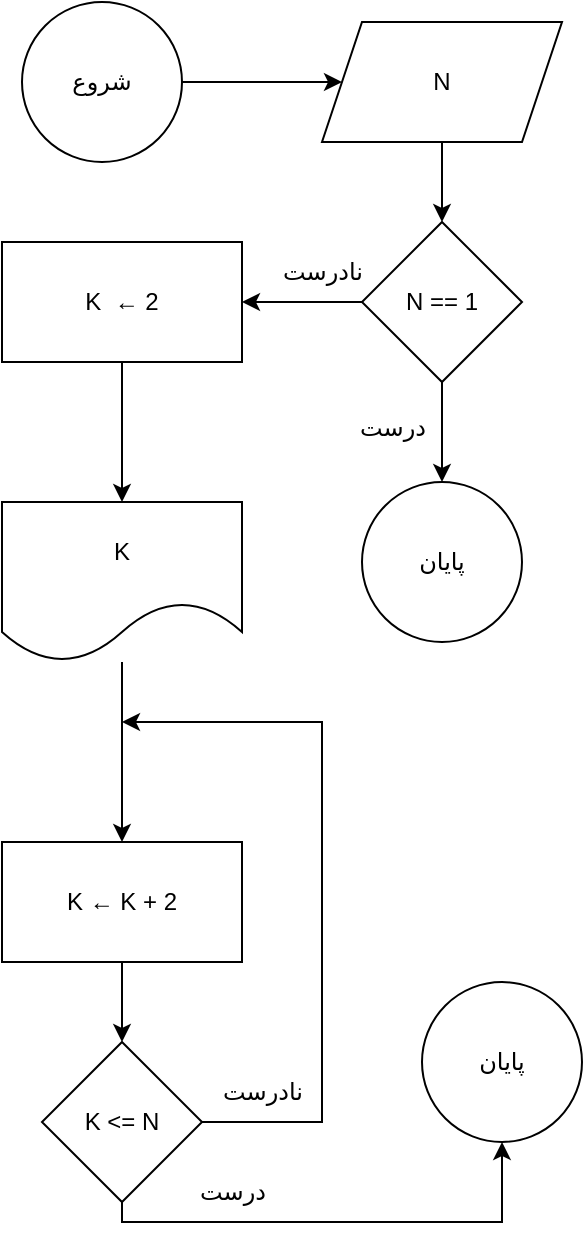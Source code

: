 <mxfile version="22.1.0" type="github">
  <diagram name="Page-1" id="LYR_MWIC9duLW4ZaAk52">
    <mxGraphModel dx="1687" dy="892" grid="1" gridSize="10" guides="1" tooltips="1" connect="1" arrows="1" fold="1" page="1" pageScale="1" pageWidth="850" pageHeight="1100" math="0" shadow="0">
      <root>
        <mxCell id="0" />
        <mxCell id="1" parent="0" />
        <mxCell id="7cuQdsRQhwioXmgs5A4U-3" value="" style="edgeStyle=orthogonalEdgeStyle;rounded=0;orthogonalLoop=1;jettySize=auto;html=1;" edge="1" parent="1" source="7cuQdsRQhwioXmgs5A4U-1" target="7cuQdsRQhwioXmgs5A4U-2">
          <mxGeometry relative="1" as="geometry" />
        </mxCell>
        <mxCell id="7cuQdsRQhwioXmgs5A4U-1" value="شروع" style="ellipse;whiteSpace=wrap;html=1;aspect=fixed;" vertex="1" parent="1">
          <mxGeometry x="390" y="210" width="80" height="80" as="geometry" />
        </mxCell>
        <mxCell id="7cuQdsRQhwioXmgs5A4U-5" value="" style="edgeStyle=orthogonalEdgeStyle;rounded=0;orthogonalLoop=1;jettySize=auto;html=1;" edge="1" parent="1" source="7cuQdsRQhwioXmgs5A4U-2" target="7cuQdsRQhwioXmgs5A4U-4">
          <mxGeometry relative="1" as="geometry" />
        </mxCell>
        <mxCell id="7cuQdsRQhwioXmgs5A4U-2" value="N" style="shape=parallelogram;perimeter=parallelogramPerimeter;whiteSpace=wrap;html=1;fixedSize=1;" vertex="1" parent="1">
          <mxGeometry x="540" y="220" width="120" height="60" as="geometry" />
        </mxCell>
        <mxCell id="7cuQdsRQhwioXmgs5A4U-7" value="" style="edgeStyle=orthogonalEdgeStyle;rounded=0;orthogonalLoop=1;jettySize=auto;html=1;" edge="1" parent="1" source="7cuQdsRQhwioXmgs5A4U-4" target="7cuQdsRQhwioXmgs5A4U-6">
          <mxGeometry relative="1" as="geometry" />
        </mxCell>
        <mxCell id="7cuQdsRQhwioXmgs5A4U-9" value="" style="edgeStyle=orthogonalEdgeStyle;rounded=0;orthogonalLoop=1;jettySize=auto;html=1;" edge="1" parent="1" source="7cuQdsRQhwioXmgs5A4U-4" target="7cuQdsRQhwioXmgs5A4U-8">
          <mxGeometry relative="1" as="geometry" />
        </mxCell>
        <mxCell id="7cuQdsRQhwioXmgs5A4U-4" value="N == 1" style="rhombus;whiteSpace=wrap;html=1;" vertex="1" parent="1">
          <mxGeometry x="560" y="320" width="80" height="80" as="geometry" />
        </mxCell>
        <mxCell id="7cuQdsRQhwioXmgs5A4U-11" value="" style="edgeStyle=orthogonalEdgeStyle;rounded=0;orthogonalLoop=1;jettySize=auto;html=1;" edge="1" parent="1" source="7cuQdsRQhwioXmgs5A4U-6" target="7cuQdsRQhwioXmgs5A4U-10">
          <mxGeometry relative="1" as="geometry" />
        </mxCell>
        <mxCell id="7cuQdsRQhwioXmgs5A4U-6" value="K&amp;nbsp; ← 2" style="whiteSpace=wrap;html=1;" vertex="1" parent="1">
          <mxGeometry x="380" y="330" width="120" height="60" as="geometry" />
        </mxCell>
        <mxCell id="7cuQdsRQhwioXmgs5A4U-8" value="پایان" style="ellipse;whiteSpace=wrap;html=1;" vertex="1" parent="1">
          <mxGeometry x="560" y="450" width="80" height="80" as="geometry" />
        </mxCell>
        <mxCell id="7cuQdsRQhwioXmgs5A4U-13" value="" style="edgeStyle=orthogonalEdgeStyle;rounded=0;orthogonalLoop=1;jettySize=auto;html=1;" edge="1" parent="1" source="7cuQdsRQhwioXmgs5A4U-10" target="7cuQdsRQhwioXmgs5A4U-12">
          <mxGeometry relative="1" as="geometry" />
        </mxCell>
        <mxCell id="7cuQdsRQhwioXmgs5A4U-10" value="K" style="shape=document;whiteSpace=wrap;html=1;boundedLbl=1;size=0.375;" vertex="1" parent="1">
          <mxGeometry x="380" y="460" width="120" height="80" as="geometry" />
        </mxCell>
        <mxCell id="7cuQdsRQhwioXmgs5A4U-15" value="" style="edgeStyle=orthogonalEdgeStyle;rounded=0;orthogonalLoop=1;jettySize=auto;html=1;" edge="1" parent="1" source="7cuQdsRQhwioXmgs5A4U-12" target="7cuQdsRQhwioXmgs5A4U-14">
          <mxGeometry relative="1" as="geometry" />
        </mxCell>
        <mxCell id="7cuQdsRQhwioXmgs5A4U-12" value="K ← K + 2" style="whiteSpace=wrap;html=1;" vertex="1" parent="1">
          <mxGeometry x="380" y="630" width="120" height="60" as="geometry" />
        </mxCell>
        <mxCell id="7cuQdsRQhwioXmgs5A4U-17" value="" style="edgeStyle=orthogonalEdgeStyle;rounded=0;orthogonalLoop=1;jettySize=auto;html=1;" edge="1" parent="1" source="7cuQdsRQhwioXmgs5A4U-14" target="7cuQdsRQhwioXmgs5A4U-16">
          <mxGeometry relative="1" as="geometry">
            <Array as="points">
              <mxPoint x="440" y="820" />
              <mxPoint x="630" y="820" />
            </Array>
          </mxGeometry>
        </mxCell>
        <mxCell id="7cuQdsRQhwioXmgs5A4U-20" style="edgeStyle=orthogonalEdgeStyle;rounded=0;orthogonalLoop=1;jettySize=auto;html=1;" edge="1" parent="1" source="7cuQdsRQhwioXmgs5A4U-14">
          <mxGeometry relative="1" as="geometry">
            <mxPoint x="440" y="570" as="targetPoint" />
            <Array as="points">
              <mxPoint x="540" y="770" />
              <mxPoint x="540" y="570" />
            </Array>
          </mxGeometry>
        </mxCell>
        <mxCell id="7cuQdsRQhwioXmgs5A4U-14" value="K &amp;lt;= N" style="rhombus;whiteSpace=wrap;html=1;" vertex="1" parent="1">
          <mxGeometry x="400" y="730" width="80" height="80" as="geometry" />
        </mxCell>
        <mxCell id="7cuQdsRQhwioXmgs5A4U-16" value="پایان" style="ellipse;whiteSpace=wrap;html=1;" vertex="1" parent="1">
          <mxGeometry x="590" y="700" width="80" height="80" as="geometry" />
        </mxCell>
        <mxCell id="7cuQdsRQhwioXmgs5A4U-21" value="نادرست" style="text;html=1;align=center;verticalAlign=middle;resizable=0;points=[];autosize=1;strokeColor=none;fillColor=none;" vertex="1" parent="1">
          <mxGeometry x="515" y="330" width="50" height="30" as="geometry" />
        </mxCell>
        <mxCell id="7cuQdsRQhwioXmgs5A4U-22" value="درست" style="text;html=1;align=center;verticalAlign=middle;resizable=0;points=[];autosize=1;strokeColor=none;fillColor=none;" vertex="1" parent="1">
          <mxGeometry x="550" y="408" width="50" height="30" as="geometry" />
        </mxCell>
        <mxCell id="7cuQdsRQhwioXmgs5A4U-23" value="درست" style="text;html=1;align=center;verticalAlign=middle;resizable=0;points=[];autosize=1;strokeColor=none;fillColor=none;" vertex="1" parent="1">
          <mxGeometry x="470" y="790" width="50" height="30" as="geometry" />
        </mxCell>
        <mxCell id="7cuQdsRQhwioXmgs5A4U-24" value="نادرست" style="text;html=1;align=center;verticalAlign=middle;resizable=0;points=[];autosize=1;strokeColor=none;fillColor=none;" vertex="1" parent="1">
          <mxGeometry x="485" y="740" width="50" height="30" as="geometry" />
        </mxCell>
      </root>
    </mxGraphModel>
  </diagram>
</mxfile>
